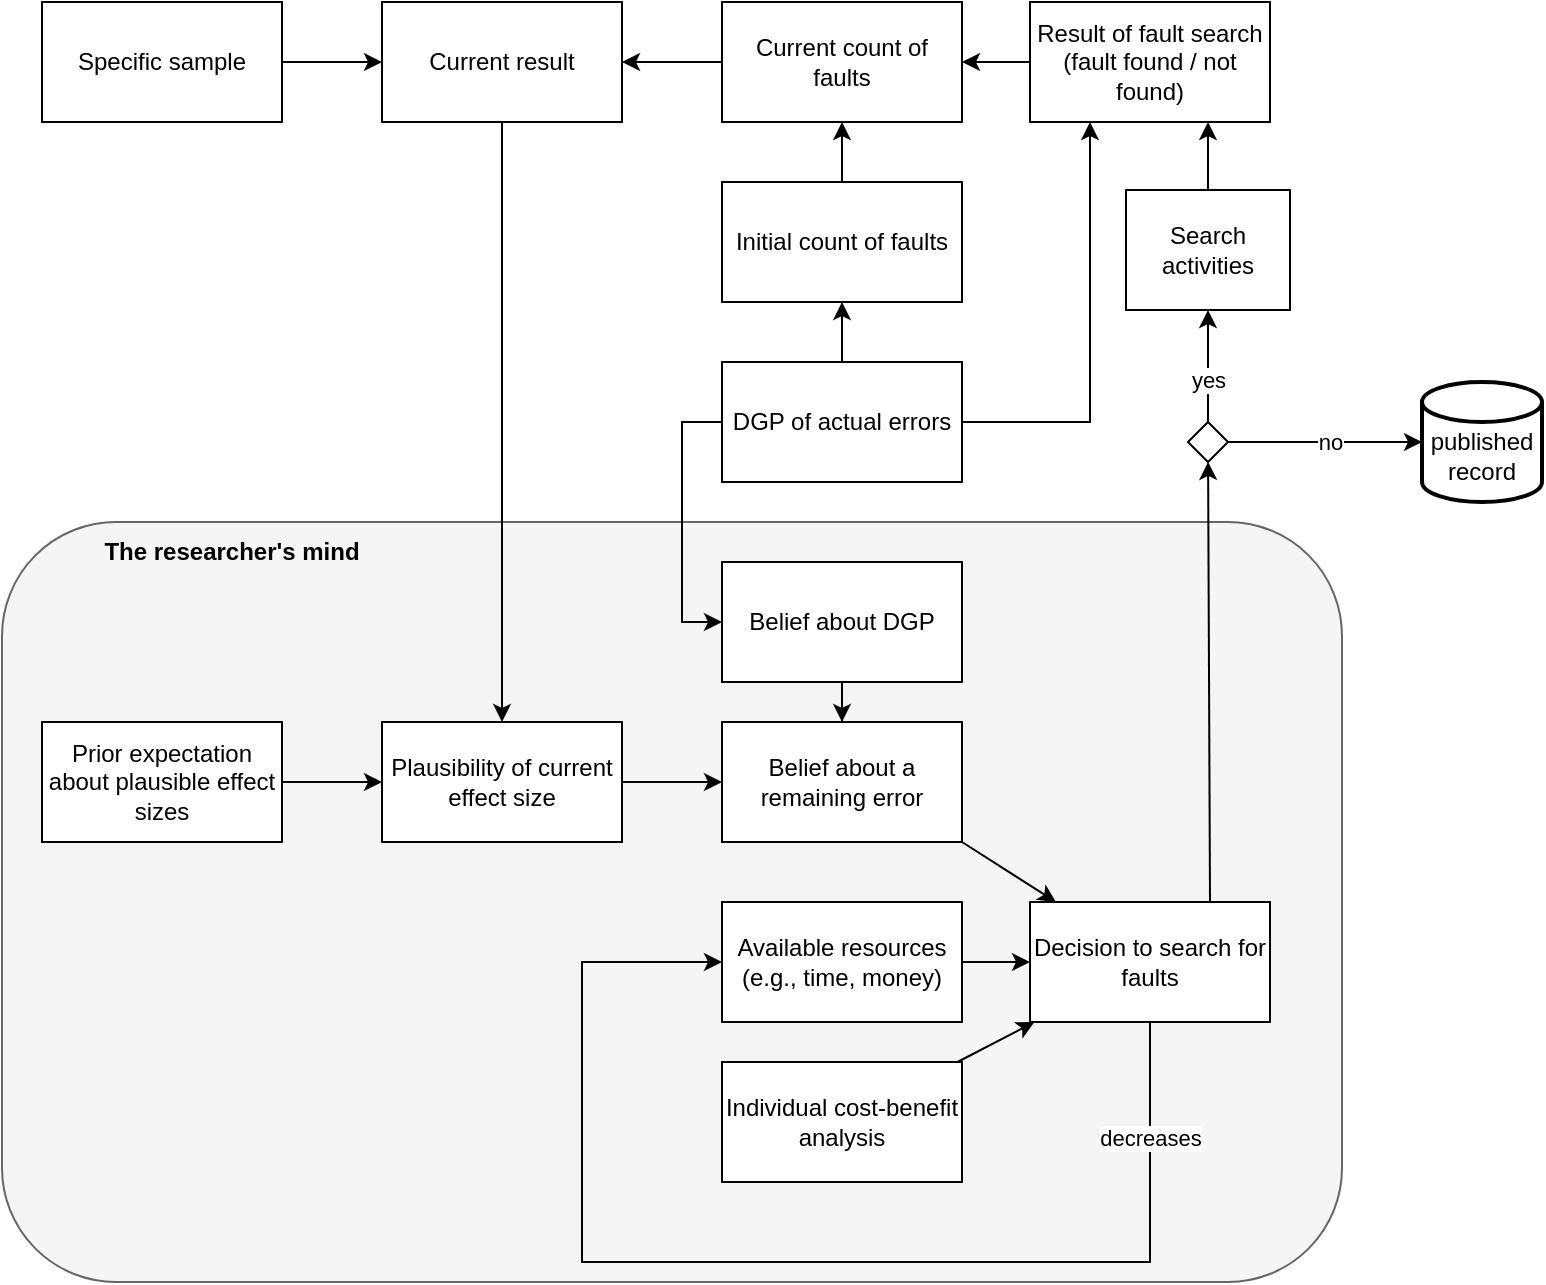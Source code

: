 <mxfile version="22.1.11" type="github">
  <diagram name="Seite-1" id="EcgJo7NvLU2FG93w8Emp">
    <mxGraphModel dx="1434" dy="688" grid="0" gridSize="10" guides="1" tooltips="1" connect="1" arrows="1" fold="1" page="1" pageScale="1" pageWidth="827" pageHeight="1169" math="0" shadow="0">
      <root>
        <mxCell id="0" />
        <mxCell id="1" parent="0" />
        <mxCell id="76aKxamO274pQpdvTyFx-27" value="" style="group;movable=0;resizable=0;rotatable=0;deletable=0;editable=0;locked=1;connectable=0;" parent="1" vertex="1" connectable="0">
          <mxGeometry x="10" y="270" width="670" height="380" as="geometry" />
        </mxCell>
        <mxCell id="76aKxamO274pQpdvTyFx-25" value="" style="rounded=1;whiteSpace=wrap;html=1;fillColor=#f5f5f5;fontColor=#333333;strokeColor=#666666;" parent="76aKxamO274pQpdvTyFx-27" vertex="1">
          <mxGeometry width="670" height="380" as="geometry" />
        </mxCell>
        <mxCell id="76aKxamO274pQpdvTyFx-26" value="The researcher&#39;s mind" style="text;html=1;strokeColor=none;fillColor=none;align=center;verticalAlign=middle;whiteSpace=wrap;rounded=0;fontStyle=1" parent="76aKxamO274pQpdvTyFx-27" vertex="1">
          <mxGeometry x="20" width="190" height="30" as="geometry" />
        </mxCell>
        <mxCell id="76aKxamO274pQpdvTyFx-1" value="Plausibility of current effect size" style="rounded=0;whiteSpace=wrap;html=1;" parent="1" vertex="1">
          <mxGeometry x="200" y="370" width="120" height="60" as="geometry" />
        </mxCell>
        <mxCell id="76aKxamO274pQpdvTyFx-32" style="edgeStyle=orthogonalEdgeStyle;rounded=0;orthogonalLoop=1;jettySize=auto;html=1;exitX=0.5;exitY=1;exitDx=0;exitDy=0;entryX=0;entryY=0.5;entryDx=0;entryDy=0;" parent="1" source="76aKxamO274pQpdvTyFx-4" target="76aKxamO274pQpdvTyFx-6" edge="1">
          <mxGeometry relative="1" as="geometry">
            <Array as="points">
              <mxPoint x="584" y="640" />
              <mxPoint x="300" y="640" />
              <mxPoint x="300" y="490" />
            </Array>
          </mxGeometry>
        </mxCell>
        <mxCell id="76aKxamO274pQpdvTyFx-38" value="decreases" style="edgeLabel;html=1;align=center;verticalAlign=middle;resizable=0;points=[];" parent="76aKxamO274pQpdvTyFx-32" vertex="1" connectable="0">
          <mxGeometry x="-0.816" relative="1" as="geometry">
            <mxPoint as="offset" />
          </mxGeometry>
        </mxCell>
        <mxCell id="76aKxamO274pQpdvTyFx-4" value="Decision to search for faults" style="rounded=0;whiteSpace=wrap;html=1;" parent="1" vertex="1">
          <mxGeometry x="524" y="460" width="120" height="60" as="geometry" />
        </mxCell>
        <mxCell id="76aKxamO274pQpdvTyFx-5" value="" style="endArrow=classic;html=1;rounded=0;exitX=1;exitY=1;exitDx=0;exitDy=0;" parent="1" source="76aKxamO274pQpdvTyFx-10" target="76aKxamO274pQpdvTyFx-4" edge="1">
          <mxGeometry width="50" height="50" relative="1" as="geometry">
            <mxPoint x="514" y="620" as="sourcePoint" />
            <mxPoint x="564" y="570" as="targetPoint" />
          </mxGeometry>
        </mxCell>
        <mxCell id="76aKxamO274pQpdvTyFx-6" value="Available resources (e.g., time, money)" style="rounded=0;whiteSpace=wrap;html=1;" parent="1" vertex="1">
          <mxGeometry x="370" y="460" width="120" height="60" as="geometry" />
        </mxCell>
        <mxCell id="76aKxamO274pQpdvTyFx-7" value="" style="endArrow=classic;html=1;rounded=0;" parent="1" source="76aKxamO274pQpdvTyFx-6" target="76aKxamO274pQpdvTyFx-4" edge="1">
          <mxGeometry width="50" height="50" relative="1" as="geometry">
            <mxPoint x="424" y="440" as="sourcePoint" />
            <mxPoint x="534" y="485" as="targetPoint" />
          </mxGeometry>
        </mxCell>
        <mxCell id="76aKxamO274pQpdvTyFx-8" value="Prior expectation about plausible effect sizes" style="rounded=0;whiteSpace=wrap;html=1;" parent="1" vertex="1">
          <mxGeometry x="30" y="370" width="120" height="60" as="geometry" />
        </mxCell>
        <mxCell id="76aKxamO274pQpdvTyFx-9" value="" style="endArrow=classic;html=1;rounded=0;" parent="1" source="76aKxamO274pQpdvTyFx-8" target="76aKxamO274pQpdvTyFx-1" edge="1">
          <mxGeometry width="50" height="50" relative="1" as="geometry">
            <mxPoint x="514" y="620" as="sourcePoint" />
            <mxPoint x="564" y="570" as="targetPoint" />
          </mxGeometry>
        </mxCell>
        <mxCell id="76aKxamO274pQpdvTyFx-10" value="Belief about a remaining error" style="rounded=0;whiteSpace=wrap;html=1;" parent="1" vertex="1">
          <mxGeometry x="370" y="370" width="120" height="60" as="geometry" />
        </mxCell>
        <mxCell id="76aKxamO274pQpdvTyFx-11" value="" style="endArrow=classic;html=1;rounded=0;" parent="1" source="76aKxamO274pQpdvTyFx-1" target="76aKxamO274pQpdvTyFx-10" edge="1">
          <mxGeometry width="50" height="50" relative="1" as="geometry">
            <mxPoint x="674" y="630" as="sourcePoint" />
            <mxPoint x="684" y="485" as="targetPoint" />
          </mxGeometry>
        </mxCell>
        <mxCell id="76aKxamO274pQpdvTyFx-13" value="Individual cost-benefit analysis" style="rounded=0;whiteSpace=wrap;html=1;" parent="1" vertex="1">
          <mxGeometry x="370" y="540" width="120" height="60" as="geometry" />
        </mxCell>
        <mxCell id="76aKxamO274pQpdvTyFx-14" value="" style="endArrow=classic;html=1;rounded=0;" parent="1" source="76aKxamO274pQpdvTyFx-13" target="76aKxamO274pQpdvTyFx-4" edge="1">
          <mxGeometry width="50" height="50" relative="1" as="geometry">
            <mxPoint x="320" y="480" as="sourcePoint" />
            <mxPoint x="370" y="430" as="targetPoint" />
          </mxGeometry>
        </mxCell>
        <mxCell id="1HgEfkmHuxszHKYWTJBr-5" style="edgeStyle=orthogonalEdgeStyle;rounded=0;orthogonalLoop=1;jettySize=auto;html=1;exitX=0;exitY=0.5;exitDx=0;exitDy=0;entryX=1;entryY=0.5;entryDx=0;entryDy=0;" parent="1" source="76aKxamO274pQpdvTyFx-15" target="1HgEfkmHuxszHKYWTJBr-2" edge="1">
          <mxGeometry relative="1" as="geometry" />
        </mxCell>
        <mxCell id="76aKxamO274pQpdvTyFx-15" value="Result of fault search&lt;br&gt;(fault found / not found)" style="rounded=0;whiteSpace=wrap;html=1;" parent="1" vertex="1">
          <mxGeometry x="524" y="10" width="120" height="60" as="geometry" />
        </mxCell>
        <mxCell id="76aKxamO274pQpdvTyFx-16" value="" style="endArrow=classic;html=1;rounded=0;" parent="1" source="76aKxamO274pQpdvTyFx-42" target="Q5QC9ocEZP4uTF0eglxp-5" edge="1">
          <mxGeometry width="50" height="50" relative="1" as="geometry">
            <mxPoint x="510" y="610" as="sourcePoint" />
            <mxPoint x="560" y="560" as="targetPoint" />
          </mxGeometry>
        </mxCell>
        <mxCell id="76aKxamO274pQpdvTyFx-46" value="yes" style="edgeLabel;html=1;align=center;verticalAlign=middle;resizable=0;points=[];" parent="76aKxamO274pQpdvTyFx-16" vertex="1" connectable="0">
          <mxGeometry x="-0.251" y="5" relative="1" as="geometry">
            <mxPoint x="5" as="offset" />
          </mxGeometry>
        </mxCell>
        <mxCell id="1HgEfkmHuxszHKYWTJBr-7" style="edgeStyle=orthogonalEdgeStyle;rounded=0;orthogonalLoop=1;jettySize=auto;html=1;exitX=0;exitY=0.5;exitDx=0;exitDy=0;entryX=0;entryY=0.5;entryDx=0;entryDy=0;" parent="1" source="76aKxamO274pQpdvTyFx-17" target="qVMgi2vGPqKL68FWYyV5-1" edge="1">
          <mxGeometry relative="1" as="geometry" />
        </mxCell>
        <mxCell id="1HgEfkmHuxszHKYWTJBr-8" style="edgeStyle=orthogonalEdgeStyle;rounded=0;orthogonalLoop=1;jettySize=auto;html=1;exitX=1;exitY=0.5;exitDx=0;exitDy=0;entryX=0.25;entryY=1;entryDx=0;entryDy=0;" parent="1" source="76aKxamO274pQpdvTyFx-17" target="76aKxamO274pQpdvTyFx-15" edge="1">
          <mxGeometry relative="1" as="geometry" />
        </mxCell>
        <mxCell id="1HgEfkmHuxszHKYWTJBr-9" style="edgeStyle=orthogonalEdgeStyle;rounded=0;orthogonalLoop=1;jettySize=auto;html=1;exitX=0.5;exitY=0;exitDx=0;exitDy=0;entryX=0.5;entryY=1;entryDx=0;entryDy=0;" parent="1" source="76aKxamO274pQpdvTyFx-17" target="1HgEfkmHuxszHKYWTJBr-1" edge="1">
          <mxGeometry relative="1" as="geometry" />
        </mxCell>
        <mxCell id="76aKxamO274pQpdvTyFx-17" value="DGP of actual errors" style="rounded=0;whiteSpace=wrap;html=1;" parent="1" vertex="1">
          <mxGeometry x="370" y="190" width="120" height="60" as="geometry" />
        </mxCell>
        <mxCell id="76aKxamO274pQpdvTyFx-21" value="Current result" style="rounded=0;whiteSpace=wrap;html=1;" parent="1" vertex="1">
          <mxGeometry x="200" y="10" width="120" height="60" as="geometry" />
        </mxCell>
        <mxCell id="76aKxamO274pQpdvTyFx-22" value="" style="endArrow=classic;html=1;rounded=0;" parent="1" source="76aKxamO274pQpdvTyFx-21" target="76aKxamO274pQpdvTyFx-1" edge="1">
          <mxGeometry width="50" height="50" relative="1" as="geometry">
            <mxPoint x="470" y="560" as="sourcePoint" />
            <mxPoint x="520" y="510" as="targetPoint" />
          </mxGeometry>
        </mxCell>
        <mxCell id="76aKxamO274pQpdvTyFx-39" value="Specific sample" style="rounded=0;whiteSpace=wrap;html=1;" parent="1" vertex="1">
          <mxGeometry x="30" y="10" width="120" height="60" as="geometry" />
        </mxCell>
        <mxCell id="76aKxamO274pQpdvTyFx-40" value="" style="edgeStyle=none;orthogonalLoop=1;jettySize=auto;html=1;rounded=0;" parent="1" source="76aKxamO274pQpdvTyFx-39" target="76aKxamO274pQpdvTyFx-21" edge="1">
          <mxGeometry width="80" relative="1" as="geometry">
            <mxPoint x="138" y="-89.5" as="sourcePoint" />
            <mxPoint x="218" y="-89.5" as="targetPoint" />
            <Array as="points" />
            <mxPoint as="offset" />
          </mxGeometry>
        </mxCell>
        <mxCell id="76aKxamO274pQpdvTyFx-41" value="" style="edgeStyle=none;orthogonalLoop=1;jettySize=auto;html=1;rounded=0;exitX=1;exitY=0.5;exitDx=0;exitDy=0;" parent="1" source="76aKxamO274pQpdvTyFx-42" edge="1">
          <mxGeometry width="80" relative="1" as="geometry">
            <mxPoint x="590" y="240" as="sourcePoint" />
            <mxPoint x="720" y="230" as="targetPoint" />
            <Array as="points" />
          </mxGeometry>
        </mxCell>
        <mxCell id="76aKxamO274pQpdvTyFx-47" value="no" style="edgeLabel;html=1;align=center;verticalAlign=middle;resizable=0;points=[];" parent="76aKxamO274pQpdvTyFx-41" vertex="1" connectable="0">
          <mxGeometry x="0.048" y="-1" relative="1" as="geometry">
            <mxPoint y="-1" as="offset" />
          </mxGeometry>
        </mxCell>
        <mxCell id="76aKxamO274pQpdvTyFx-43" value="" style="endArrow=classic;html=1;rounded=0;exitX=0.75;exitY=0;exitDx=0;exitDy=0;" parent="1" source="76aKxamO274pQpdvTyFx-4" target="76aKxamO274pQpdvTyFx-42" edge="1">
          <mxGeometry width="50" height="50" relative="1" as="geometry">
            <mxPoint x="584" y="410" as="sourcePoint" />
            <mxPoint x="584" y="190" as="targetPoint" />
          </mxGeometry>
        </mxCell>
        <mxCell id="76aKxamO274pQpdvTyFx-42" value="" style="rhombus;whiteSpace=wrap;html=1;" parent="1" vertex="1">
          <mxGeometry x="603" y="220" width="20" height="20" as="geometry" />
        </mxCell>
        <mxCell id="76aKxamO274pQpdvTyFx-44" value="" style="edgeStyle=none;orthogonalLoop=1;jettySize=auto;html=1;rounded=0;" parent="1" edge="1">
          <mxGeometry width="80" relative="1" as="geometry">
            <mxPoint x="580" y="230" as="sourcePoint" />
            <mxPoint x="580" y="230" as="targetPoint" />
            <Array as="points" />
          </mxGeometry>
        </mxCell>
        <mxCell id="76aKxamO274pQpdvTyFx-48" value="&lt;br&gt;published record" style="strokeWidth=2;html=1;shape=mxgraph.flowchart.database;whiteSpace=wrap;" parent="1" vertex="1">
          <mxGeometry x="720" y="200" width="60" height="60" as="geometry" />
        </mxCell>
        <mxCell id="qVMgi2vGPqKL68FWYyV5-5" style="edgeStyle=orthogonalEdgeStyle;rounded=0;orthogonalLoop=1;jettySize=auto;html=1;" parent="1" source="qVMgi2vGPqKL68FWYyV5-1" target="76aKxamO274pQpdvTyFx-10" edge="1">
          <mxGeometry relative="1" as="geometry" />
        </mxCell>
        <mxCell id="qVMgi2vGPqKL68FWYyV5-1" value="Belief about DGP" style="rounded=0;whiteSpace=wrap;html=1;" parent="1" vertex="1">
          <mxGeometry x="370" y="290" width="120" height="60" as="geometry" />
        </mxCell>
        <mxCell id="1HgEfkmHuxszHKYWTJBr-10" style="edgeStyle=orthogonalEdgeStyle;rounded=0;orthogonalLoop=1;jettySize=auto;html=1;exitX=0.5;exitY=0;exitDx=0;exitDy=0;entryX=0.5;entryY=1;entryDx=0;entryDy=0;" parent="1" source="1HgEfkmHuxszHKYWTJBr-1" target="1HgEfkmHuxszHKYWTJBr-2" edge="1">
          <mxGeometry relative="1" as="geometry" />
        </mxCell>
        <mxCell id="1HgEfkmHuxszHKYWTJBr-1" value="Initial count of faults" style="rounded=0;whiteSpace=wrap;html=1;" parent="1" vertex="1">
          <mxGeometry x="370" y="100" width="120" height="60" as="geometry" />
        </mxCell>
        <mxCell id="1HgEfkmHuxszHKYWTJBr-6" style="edgeStyle=orthogonalEdgeStyle;rounded=0;orthogonalLoop=1;jettySize=auto;html=1;exitX=0;exitY=0.5;exitDx=0;exitDy=0;entryX=1;entryY=0.5;entryDx=0;entryDy=0;" parent="1" source="1HgEfkmHuxszHKYWTJBr-2" target="76aKxamO274pQpdvTyFx-21" edge="1">
          <mxGeometry relative="1" as="geometry" />
        </mxCell>
        <mxCell id="1HgEfkmHuxszHKYWTJBr-2" value="Current count of faults" style="rounded=0;whiteSpace=wrap;html=1;" parent="1" vertex="1">
          <mxGeometry x="370" y="10" width="120" height="60" as="geometry" />
        </mxCell>
        <mxCell id="Q5QC9ocEZP4uTF0eglxp-9" style="edgeStyle=orthogonalEdgeStyle;rounded=0;orthogonalLoop=1;jettySize=auto;html=1;" edge="1" parent="1" source="Q5QC9ocEZP4uTF0eglxp-5" target="76aKxamO274pQpdvTyFx-15">
          <mxGeometry relative="1" as="geometry">
            <Array as="points">
              <mxPoint x="613" y="80" />
              <mxPoint x="613" y="80" />
            </Array>
          </mxGeometry>
        </mxCell>
        <mxCell id="Q5QC9ocEZP4uTF0eglxp-5" value="Search activities" style="rounded=0;whiteSpace=wrap;html=1;" vertex="1" parent="1">
          <mxGeometry x="572" y="104" width="82" height="60" as="geometry" />
        </mxCell>
      </root>
    </mxGraphModel>
  </diagram>
</mxfile>
